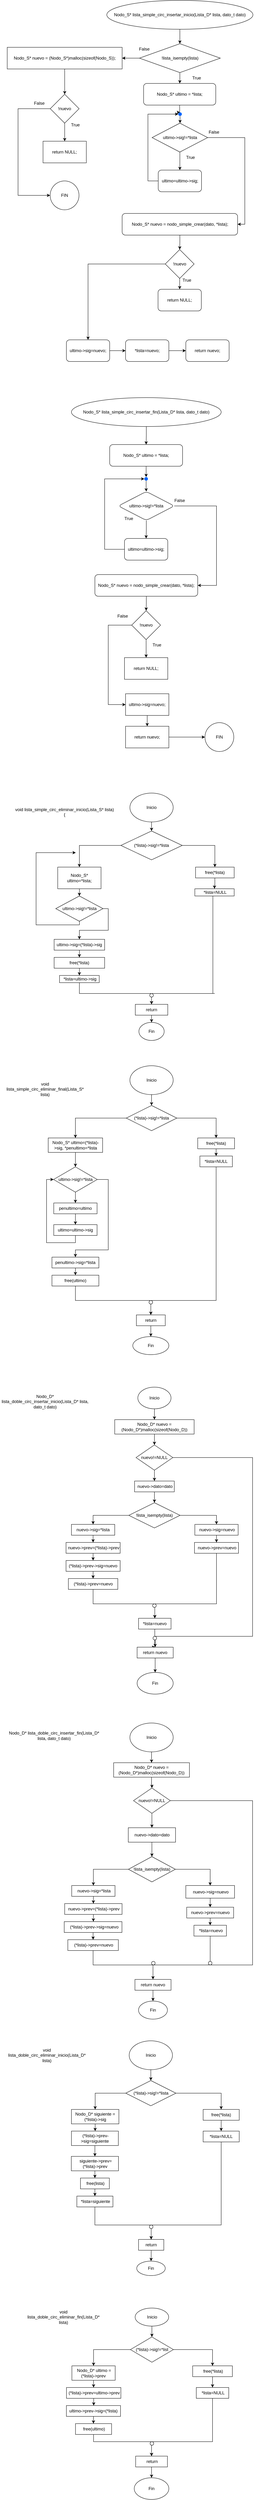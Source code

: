 <mxfile version="26.0.14">
  <diagram name="Page-1" id="cGJSTHXzaGIy-OqqEJhi">
    <mxGraphModel dx="1315" dy="641" grid="1" gridSize="10" guides="1" tooltips="1" connect="1" arrows="1" fold="1" page="1" pageScale="1" pageWidth="850" pageHeight="1100" math="0" shadow="0">
      <root>
        <mxCell id="0" />
        <mxCell id="1" parent="0" />
        <mxCell id="L28zruEC3V3VE3ujbXbj-14" style="edgeStyle=orthogonalEdgeStyle;rounded=0;orthogonalLoop=1;jettySize=auto;html=1;" parent="1" source="L28zruEC3V3VE3ujbXbj-1" target="L28zruEC3V3VE3ujbXbj-2" edge="1">
          <mxGeometry relative="1" as="geometry" />
        </mxCell>
        <mxCell id="L28zruEC3V3VE3ujbXbj-1" value="Nodo_S* lista_simple_circ_insertar_inicio(Lista_D* lista, dato_t dato)" style="ellipse;whiteSpace=wrap;html=1;" parent="1" vertex="1">
          <mxGeometry x="316" y="40" width="405" height="80" as="geometry" />
        </mxCell>
        <mxCell id="L28zruEC3V3VE3ujbXbj-15" style="edgeStyle=orthogonalEdgeStyle;rounded=0;orthogonalLoop=1;jettySize=auto;html=1;" parent="1" source="L28zruEC3V3VE3ujbXbj-2" target="L28zruEC3V3VE3ujbXbj-3" edge="1">
          <mxGeometry relative="1" as="geometry" />
        </mxCell>
        <mxCell id="L28zruEC3V3VE3ujbXbj-31" value="" style="edgeStyle=orthogonalEdgeStyle;rounded=0;orthogonalLoop=1;jettySize=auto;html=1;" parent="1" source="L28zruEC3V3VE3ujbXbj-2" target="L28zruEC3V3VE3ujbXbj-30" edge="1">
          <mxGeometry relative="1" as="geometry" />
        </mxCell>
        <mxCell id="L28zruEC3V3VE3ujbXbj-2" value="!lista_isempty(lista)" style="rhombus;whiteSpace=wrap;html=1;" parent="1" vertex="1">
          <mxGeometry x="406.5" y="160" width="224" height="80" as="geometry" />
        </mxCell>
        <mxCell id="EPudLOtTgSkmCuxgEKr2-2" style="edgeStyle=orthogonalEdgeStyle;rounded=0;orthogonalLoop=1;jettySize=auto;html=1;entryX=0.5;entryY=0;entryDx=0;entryDy=0;" parent="1" source="L28zruEC3V3VE3ujbXbj-3" target="EPudLOtTgSkmCuxgEKr2-1" edge="1">
          <mxGeometry relative="1" as="geometry" />
        </mxCell>
        <mxCell id="L28zruEC3V3VE3ujbXbj-3" value="Nodo_S* ultimo = *lista;" style="rounded=1;whiteSpace=wrap;html=1;" parent="1" vertex="1">
          <mxGeometry x="418" y="270" width="200" height="60" as="geometry" />
        </mxCell>
        <mxCell id="L28zruEC3V3VE3ujbXbj-20" style="edgeStyle=orthogonalEdgeStyle;rounded=0;orthogonalLoop=1;jettySize=auto;html=1;entryX=0;entryY=0.5;entryDx=0;entryDy=0;exitX=0;exitY=0.5;exitDx=0;exitDy=0;" parent="1" source="L28zruEC3V3VE3ujbXbj-5" target="EPudLOtTgSkmCuxgEKr2-1" edge="1">
          <mxGeometry relative="1" as="geometry">
            <Array as="points">
              <mxPoint x="430" y="540" />
              <mxPoint x="430" y="355" />
            </Array>
          </mxGeometry>
        </mxCell>
        <mxCell id="L28zruEC3V3VE3ujbXbj-5" value="ultimo=ultimo-&amp;gt;sig;" style="rounded=1;whiteSpace=wrap;html=1;" parent="1" vertex="1">
          <mxGeometry x="458.5" y="510" width="120" height="60" as="geometry" />
        </mxCell>
        <mxCell id="L28zruEC3V3VE3ujbXbj-17" style="edgeStyle=orthogonalEdgeStyle;rounded=0;orthogonalLoop=1;jettySize=auto;html=1;" parent="1" source="L28zruEC3V3VE3ujbXbj-6" target="L28zruEC3V3VE3ujbXbj-5" edge="1">
          <mxGeometry relative="1" as="geometry" />
        </mxCell>
        <mxCell id="L28zruEC3V3VE3ujbXbj-21" style="edgeStyle=orthogonalEdgeStyle;rounded=0;orthogonalLoop=1;jettySize=auto;html=1;entryX=1;entryY=0.5;entryDx=0;entryDy=0;exitX=1;exitY=0.5;exitDx=0;exitDy=0;" parent="1" source="L28zruEC3V3VE3ujbXbj-6" target="L28zruEC3V3VE3ujbXbj-7" edge="1">
          <mxGeometry relative="1" as="geometry" />
        </mxCell>
        <mxCell id="L28zruEC3V3VE3ujbXbj-6" value="ultimo-&amp;gt;sig!=*lista" style="rhombus;whiteSpace=wrap;html=1;" parent="1" vertex="1">
          <mxGeometry x="441.5" y="380" width="154" height="80" as="geometry" />
        </mxCell>
        <mxCell id="L28zruEC3V3VE3ujbXbj-19" style="edgeStyle=orthogonalEdgeStyle;rounded=0;orthogonalLoop=1;jettySize=auto;html=1;" parent="1" source="L28zruEC3V3VE3ujbXbj-7" target="L28zruEC3V3VE3ujbXbj-8" edge="1">
          <mxGeometry relative="1" as="geometry" />
        </mxCell>
        <mxCell id="L28zruEC3V3VE3ujbXbj-7" value="Nodo_S* nuevo = nodo_simple_crear(dato, *lista);" style="rounded=1;whiteSpace=wrap;html=1;" parent="1" vertex="1">
          <mxGeometry x="358.5" y="630" width="320" height="60" as="geometry" />
        </mxCell>
        <mxCell id="L28zruEC3V3VE3ujbXbj-25" style="edgeStyle=orthogonalEdgeStyle;rounded=0;orthogonalLoop=1;jettySize=auto;html=1;" parent="1" source="L28zruEC3V3VE3ujbXbj-8" target="L28zruEC3V3VE3ujbXbj-9" edge="1">
          <mxGeometry relative="1" as="geometry" />
        </mxCell>
        <mxCell id="L28zruEC3V3VE3ujbXbj-27" style="edgeStyle=orthogonalEdgeStyle;rounded=0;orthogonalLoop=1;jettySize=auto;html=1;" parent="1" source="L28zruEC3V3VE3ujbXbj-8" target="L28zruEC3V3VE3ujbXbj-10" edge="1">
          <mxGeometry relative="1" as="geometry" />
        </mxCell>
        <mxCell id="L28zruEC3V3VE3ujbXbj-8" value="!nuevo" style="rhombus;whiteSpace=wrap;html=1;" parent="1" vertex="1">
          <mxGeometry x="478" y="730" width="80" height="80" as="geometry" />
        </mxCell>
        <mxCell id="L28zruEC3V3VE3ujbXbj-9" value="return NULL;" style="rounded=1;whiteSpace=wrap;html=1;" parent="1" vertex="1">
          <mxGeometry x="458" y="840" width="120" height="60" as="geometry" />
        </mxCell>
        <mxCell id="L28zruEC3V3VE3ujbXbj-42" style="edgeStyle=orthogonalEdgeStyle;rounded=0;orthogonalLoop=1;jettySize=auto;html=1;exitX=1;exitY=0.5;exitDx=0;exitDy=0;" parent="1" source="L28zruEC3V3VE3ujbXbj-10" target="L28zruEC3V3VE3ujbXbj-12" edge="1">
          <mxGeometry relative="1" as="geometry" />
        </mxCell>
        <mxCell id="L28zruEC3V3VE3ujbXbj-10" value="ultimo-&amp;gt;sig=nuevo;" style="rounded=1;whiteSpace=wrap;html=1;" parent="1" vertex="1">
          <mxGeometry x="204" y="980" width="120" height="60" as="geometry" />
        </mxCell>
        <mxCell id="L28zruEC3V3VE3ujbXbj-11" value="return nuevo;" style="rounded=1;whiteSpace=wrap;html=1;" parent="1" vertex="1">
          <mxGeometry x="535" y="980" width="120" height="60" as="geometry" />
        </mxCell>
        <mxCell id="L28zruEC3V3VE3ujbXbj-28" style="edgeStyle=orthogonalEdgeStyle;rounded=0;orthogonalLoop=1;jettySize=auto;html=1;" parent="1" source="L28zruEC3V3VE3ujbXbj-12" target="L28zruEC3V3VE3ujbXbj-11" edge="1">
          <mxGeometry relative="1" as="geometry" />
        </mxCell>
        <mxCell id="L28zruEC3V3VE3ujbXbj-12" value="*lista=nuevo;" style="rounded=1;whiteSpace=wrap;html=1;" parent="1" vertex="1">
          <mxGeometry x="368" y="980" width="120" height="60" as="geometry" />
        </mxCell>
        <mxCell id="EPudLOtTgSkmCuxgEKr2-5" style="edgeStyle=orthogonalEdgeStyle;rounded=0;orthogonalLoop=1;jettySize=auto;html=1;entryX=0.5;entryY=0;entryDx=0;entryDy=0;" parent="1" source="L28zruEC3V3VE3ujbXbj-13" target="EPudLOtTgSkmCuxgEKr2-4" edge="1">
          <mxGeometry relative="1" as="geometry" />
        </mxCell>
        <mxCell id="L28zruEC3V3VE3ujbXbj-13" value="Nodo_S* ultimo = *lista;" style="rounded=1;whiteSpace=wrap;html=1;" parent="1" vertex="1">
          <mxGeometry x="324" y="1270" width="202" height="60" as="geometry" />
        </mxCell>
        <mxCell id="L28zruEC3V3VE3ujbXbj-22" value="True" style="text;html=1;align=center;verticalAlign=middle;whiteSpace=wrap;rounded=0;" parent="1" vertex="1">
          <mxGeometry x="518" y="460" width="60" height="30" as="geometry" />
        </mxCell>
        <mxCell id="L28zruEC3V3VE3ujbXbj-23" value="False" style="text;html=1;align=center;verticalAlign=middle;whiteSpace=wrap;rounded=0;" parent="1" vertex="1">
          <mxGeometry x="583" y="390" width="60" height="30" as="geometry" />
        </mxCell>
        <mxCell id="L28zruEC3V3VE3ujbXbj-29" value="True" style="text;html=1;align=center;verticalAlign=middle;whiteSpace=wrap;rounded=0;" parent="1" vertex="1">
          <mxGeometry x="535" y="240" width="60" height="30" as="geometry" />
        </mxCell>
        <mxCell id="L28zruEC3V3VE3ujbXbj-34" value="" style="edgeStyle=orthogonalEdgeStyle;rounded=0;orthogonalLoop=1;jettySize=auto;html=1;" parent="1" source="L28zruEC3V3VE3ujbXbj-30" target="L28zruEC3V3VE3ujbXbj-33" edge="1">
          <mxGeometry relative="1" as="geometry" />
        </mxCell>
        <mxCell id="L28zruEC3V3VE3ujbXbj-30" value="Nodo_S* nuevo = (Nodo_S*)malloc(sizeof(Nodo_S));" style="whiteSpace=wrap;html=1;" parent="1" vertex="1">
          <mxGeometry x="40" y="170" width="318.5" height="60" as="geometry" />
        </mxCell>
        <mxCell id="L28zruEC3V3VE3ujbXbj-32" value="False" style="text;html=1;align=center;verticalAlign=middle;whiteSpace=wrap;rounded=0;" parent="1" vertex="1">
          <mxGeometry x="390" y="160" width="60" height="30" as="geometry" />
        </mxCell>
        <mxCell id="L28zruEC3V3VE3ujbXbj-36" value="" style="edgeStyle=orthogonalEdgeStyle;rounded=0;orthogonalLoop=1;jettySize=auto;html=1;" parent="1" source="L28zruEC3V3VE3ujbXbj-33" target="L28zruEC3V3VE3ujbXbj-35" edge="1">
          <mxGeometry relative="1" as="geometry" />
        </mxCell>
        <mxCell id="L28zruEC3V3VE3ujbXbj-38" style="edgeStyle=orthogonalEdgeStyle;rounded=0;orthogonalLoop=1;jettySize=auto;html=1;entryX=0;entryY=0.5;entryDx=0;entryDy=0;exitX=0;exitY=0.5;exitDx=0;exitDy=0;" parent="1" source="L28zruEC3V3VE3ujbXbj-33" target="L28zruEC3V3VE3ujbXbj-37" edge="1">
          <mxGeometry relative="1" as="geometry">
            <Array as="points">
              <mxPoint x="70" y="340" />
              <mxPoint x="70" y="580" />
            </Array>
          </mxGeometry>
        </mxCell>
        <mxCell id="L28zruEC3V3VE3ujbXbj-33" value="!nuevo" style="rhombus;whiteSpace=wrap;html=1;" parent="1" vertex="1">
          <mxGeometry x="159.25" y="300" width="80" height="80" as="geometry" />
        </mxCell>
        <mxCell id="L28zruEC3V3VE3ujbXbj-35" value="return NULL;" style="whiteSpace=wrap;html=1;" parent="1" vertex="1">
          <mxGeometry x="139.25" y="430" width="120" height="60" as="geometry" />
        </mxCell>
        <mxCell id="L28zruEC3V3VE3ujbXbj-37" value="FIN" style="ellipse;whiteSpace=wrap;html=1;aspect=fixed;" parent="1" vertex="1">
          <mxGeometry x="159" y="540" width="80" height="80" as="geometry" />
        </mxCell>
        <mxCell id="L28zruEC3V3VE3ujbXbj-39" value="False" style="text;html=1;align=center;verticalAlign=middle;whiteSpace=wrap;rounded=0;" parent="1" vertex="1">
          <mxGeometry x="99" y="310" width="60" height="30" as="geometry" />
        </mxCell>
        <mxCell id="L28zruEC3V3VE3ujbXbj-40" value="True" style="text;html=1;align=center;verticalAlign=middle;whiteSpace=wrap;rounded=0;" parent="1" vertex="1">
          <mxGeometry x="199" y="370" width="60" height="30" as="geometry" />
        </mxCell>
        <mxCell id="L28zruEC3V3VE3ujbXbj-45" style="edgeStyle=orthogonalEdgeStyle;rounded=0;orthogonalLoop=1;jettySize=auto;html=1;" parent="1" source="L28zruEC3V3VE3ujbXbj-43" target="L28zruEC3V3VE3ujbXbj-13" edge="1">
          <mxGeometry relative="1" as="geometry" />
        </mxCell>
        <mxCell id="L28zruEC3V3VE3ujbXbj-43" value="Nodo_S* lista_simple_circ_insertar_fin(Lista_D* lista, dato_t dato)" style="ellipse;whiteSpace=wrap;html=1;" parent="1" vertex="1">
          <mxGeometry x="218" y="1140" width="415" height="80" as="geometry" />
        </mxCell>
        <mxCell id="L28zruEC3V3VE3ujbXbj-55" style="edgeStyle=orthogonalEdgeStyle;rounded=0;orthogonalLoop=1;jettySize=auto;html=1;entryX=0;entryY=0.5;entryDx=0;entryDy=0;exitX=0;exitY=0.5;exitDx=0;exitDy=0;" parent="1" source="L28zruEC3V3VE3ujbXbj-44" target="EPudLOtTgSkmCuxgEKr2-4" edge="1">
          <mxGeometry relative="1" as="geometry">
            <Array as="points">
              <mxPoint x="310" y="1560" />
              <mxPoint x="310" y="1365" />
            </Array>
          </mxGeometry>
        </mxCell>
        <mxCell id="L28zruEC3V3VE3ujbXbj-44" value="ultimo=ultimo-&amp;gt;sig;" style="rounded=1;whiteSpace=wrap;html=1;" parent="1" vertex="1">
          <mxGeometry x="365" y="1530" width="120" height="60" as="geometry" />
        </mxCell>
        <mxCell id="L28zruEC3V3VE3ujbXbj-57" style="edgeStyle=orthogonalEdgeStyle;rounded=0;orthogonalLoop=1;jettySize=auto;html=1;" parent="1" source="L28zruEC3V3VE3ujbXbj-47" target="L28zruEC3V3VE3ujbXbj-44" edge="1">
          <mxGeometry relative="1" as="geometry" />
        </mxCell>
        <mxCell id="L28zruEC3V3VE3ujbXbj-62" style="edgeStyle=orthogonalEdgeStyle;rounded=0;orthogonalLoop=1;jettySize=auto;html=1;entryX=1;entryY=0.5;entryDx=0;entryDy=0;exitX=1;exitY=0.5;exitDx=0;exitDy=0;" parent="1" source="L28zruEC3V3VE3ujbXbj-47" target="L28zruEC3V3VE3ujbXbj-54" edge="1">
          <mxGeometry relative="1" as="geometry">
            <Array as="points">
              <mxPoint x="620" y="1440" />
              <mxPoint x="620" y="1660" />
            </Array>
          </mxGeometry>
        </mxCell>
        <mxCell id="L28zruEC3V3VE3ujbXbj-47" value="ultimo-&amp;gt;sig!=*lista" style="rhombus;whiteSpace=wrap;html=1;rounded=1;" parent="1" vertex="1">
          <mxGeometry x="348" y="1400" width="155" height="80" as="geometry" />
        </mxCell>
        <mxCell id="L28zruEC3V3VE3ujbXbj-67" style="edgeStyle=orthogonalEdgeStyle;rounded=0;orthogonalLoop=1;jettySize=auto;html=1;entryX=0.5;entryY=0;entryDx=0;entryDy=0;" parent="1" source="L28zruEC3V3VE3ujbXbj-54" target="L28zruEC3V3VE3ujbXbj-63" edge="1">
          <mxGeometry relative="1" as="geometry" />
        </mxCell>
        <mxCell id="L28zruEC3V3VE3ujbXbj-54" value="Nodo_S* nuevo = nodo_simple_crear(dato, *lista);" style="rounded=1;whiteSpace=wrap;html=1;" parent="1" vertex="1">
          <mxGeometry x="283" y="1630" width="285" height="60" as="geometry" />
        </mxCell>
        <mxCell id="L28zruEC3V3VE3ujbXbj-60" value="True" style="text;html=1;align=center;verticalAlign=middle;whiteSpace=wrap;rounded=0;" parent="1" vertex="1">
          <mxGeometry x="346.5" y="1460" width="60" height="30" as="geometry" />
        </mxCell>
        <mxCell id="L28zruEC3V3VE3ujbXbj-61" value="False" style="text;html=1;align=center;verticalAlign=middle;whiteSpace=wrap;rounded=0;" parent="1" vertex="1">
          <mxGeometry x="488" y="1410" width="60" height="30" as="geometry" />
        </mxCell>
        <mxCell id="L28zruEC3V3VE3ujbXbj-65" value="" style="edgeStyle=orthogonalEdgeStyle;rounded=0;orthogonalLoop=1;jettySize=auto;html=1;" parent="1" source="L28zruEC3V3VE3ujbXbj-63" target="L28zruEC3V3VE3ujbXbj-64" edge="1">
          <mxGeometry relative="1" as="geometry" />
        </mxCell>
        <mxCell id="L28zruEC3V3VE3ujbXbj-74" style="edgeStyle=orthogonalEdgeStyle;rounded=0;orthogonalLoop=1;jettySize=auto;html=1;entryX=0;entryY=0.5;entryDx=0;entryDy=0;exitX=0;exitY=0.5;exitDx=0;exitDy=0;" parent="1" source="L28zruEC3V3VE3ujbXbj-63" target="L28zruEC3V3VE3ujbXbj-68" edge="1">
          <mxGeometry relative="1" as="geometry">
            <Array as="points">
              <mxPoint x="320" y="1770" />
              <mxPoint x="320" y="1990" />
            </Array>
          </mxGeometry>
        </mxCell>
        <mxCell id="L28zruEC3V3VE3ujbXbj-63" value="!nuevo" style="rhombus;whiteSpace=wrap;html=1;" parent="1" vertex="1">
          <mxGeometry x="385" y="1730" width="80" height="80" as="geometry" />
        </mxCell>
        <mxCell id="L28zruEC3V3VE3ujbXbj-64" value="return NULL;" style="whiteSpace=wrap;html=1;" parent="1" vertex="1">
          <mxGeometry x="365" y="1860" width="120" height="60" as="geometry" />
        </mxCell>
        <mxCell id="L28zruEC3V3VE3ujbXbj-66" value="True" style="text;html=1;align=center;verticalAlign=middle;whiteSpace=wrap;rounded=0;" parent="1" vertex="1">
          <mxGeometry x="425" y="1810" width="60" height="30" as="geometry" />
        </mxCell>
        <mxCell id="L28zruEC3V3VE3ujbXbj-76" value="" style="edgeStyle=orthogonalEdgeStyle;rounded=0;orthogonalLoop=1;jettySize=auto;html=1;" parent="1" source="L28zruEC3V3VE3ujbXbj-68" target="L28zruEC3V3VE3ujbXbj-75" edge="1">
          <mxGeometry relative="1" as="geometry" />
        </mxCell>
        <mxCell id="L28zruEC3V3VE3ujbXbj-68" value="ultimo-&amp;gt;sig=nuevo;" style="whiteSpace=wrap;html=1;" parent="1" vertex="1">
          <mxGeometry x="368" y="1960" width="120" height="60" as="geometry" />
        </mxCell>
        <mxCell id="L28zruEC3V3VE3ujbXbj-70" value="True" style="text;html=1;align=center;verticalAlign=middle;whiteSpace=wrap;rounded=0;" parent="1" vertex="1">
          <mxGeometry x="508" y="800" width="60" height="30" as="geometry" />
        </mxCell>
        <mxCell id="L28zruEC3V3VE3ujbXbj-78" value="" style="edgeStyle=orthogonalEdgeStyle;rounded=0;orthogonalLoop=1;jettySize=auto;html=1;" parent="1" source="L28zruEC3V3VE3ujbXbj-75" target="L28zruEC3V3VE3ujbXbj-77" edge="1">
          <mxGeometry relative="1" as="geometry" />
        </mxCell>
        <mxCell id="L28zruEC3V3VE3ujbXbj-75" value="return nuevo;" style="whiteSpace=wrap;html=1;" parent="1" vertex="1">
          <mxGeometry x="368" y="2050" width="120" height="60" as="geometry" />
        </mxCell>
        <mxCell id="L28zruEC3V3VE3ujbXbj-77" value="FIN" style="ellipse;whiteSpace=wrap;html=1;" parent="1" vertex="1">
          <mxGeometry x="588" y="2040" width="80" height="80" as="geometry" />
        </mxCell>
        <mxCell id="L28zruEC3V3VE3ujbXbj-79" value="False" style="text;html=1;align=center;verticalAlign=middle;whiteSpace=wrap;rounded=0;" parent="1" vertex="1">
          <mxGeometry x="330" y="1730" width="60" height="30" as="geometry" />
        </mxCell>
        <mxCell id="EPudLOtTgSkmCuxgEKr2-3" style="edgeStyle=orthogonalEdgeStyle;rounded=0;orthogonalLoop=1;jettySize=auto;html=1;" parent="1" source="EPudLOtTgSkmCuxgEKr2-1" target="L28zruEC3V3VE3ujbXbj-6" edge="1">
          <mxGeometry relative="1" as="geometry" />
        </mxCell>
        <mxCell id="EPudLOtTgSkmCuxgEKr2-1" value="" style="shape=ellipse;fillColor=#0065FF;strokeColor=none;html=1;sketch=0;" parent="1" vertex="1">
          <mxGeometry x="514" y="350" width="10" height="10" as="geometry" />
        </mxCell>
        <mxCell id="EPudLOtTgSkmCuxgEKr2-7" style="edgeStyle=orthogonalEdgeStyle;rounded=0;orthogonalLoop=1;jettySize=auto;html=1;" parent="1" source="EPudLOtTgSkmCuxgEKr2-4" target="L28zruEC3V3VE3ujbXbj-47" edge="1">
          <mxGeometry relative="1" as="geometry" />
        </mxCell>
        <mxCell id="EPudLOtTgSkmCuxgEKr2-4" value="" style="shape=ellipse;fillColor=#0065FF;strokeColor=none;html=1;sketch=0;" parent="1" vertex="1">
          <mxGeometry x="420" y="1360" width="10" height="10" as="geometry" />
        </mxCell>
        <mxCell id="2xG7XwDHWvTRsz9wQ-tg-6" value="" style="edgeStyle=orthogonalEdgeStyle;rounded=0;orthogonalLoop=1;jettySize=auto;html=1;" parent="1" source="2xG7XwDHWvTRsz9wQ-tg-2" target="2xG7XwDHWvTRsz9wQ-tg-5" edge="1">
          <mxGeometry relative="1" as="geometry" />
        </mxCell>
        <mxCell id="2xG7XwDHWvTRsz9wQ-tg-2" value="Inicio" style="ellipse;whiteSpace=wrap;html=1;" parent="1" vertex="1">
          <mxGeometry x="380" y="2235" width="120" height="80" as="geometry" />
        </mxCell>
        <mxCell id="2xG7XwDHWvTRsz9wQ-tg-4" value="&lt;div&gt;void lista_simple_circ_eliminar_inicio(Lista_S* lista) {&lt;/div&gt;&lt;div&gt;&lt;br&gt;&lt;/div&gt;" style="text;html=1;align=center;verticalAlign=middle;whiteSpace=wrap;rounded=0;" parent="1" vertex="1">
          <mxGeometry x="59.25" y="2280" width="280" height="30" as="geometry" />
        </mxCell>
        <mxCell id="2xG7XwDHWvTRsz9wQ-tg-8" style="edgeStyle=orthogonalEdgeStyle;rounded=0;orthogonalLoop=1;jettySize=auto;html=1;entryX=0.5;entryY=0;entryDx=0;entryDy=0;" parent="1" source="2xG7XwDHWvTRsz9wQ-tg-5" target="2xG7XwDHWvTRsz9wQ-tg-7" edge="1">
          <mxGeometry relative="1" as="geometry">
            <Array as="points">
              <mxPoint x="240" y="2380" />
            </Array>
          </mxGeometry>
        </mxCell>
        <mxCell id="2xG7XwDHWvTRsz9wQ-tg-19" style="edgeStyle=orthogonalEdgeStyle;rounded=0;orthogonalLoop=1;jettySize=auto;html=1;entryX=0.5;entryY=0;entryDx=0;entryDy=0;" parent="1" source="2xG7XwDHWvTRsz9wQ-tg-5" target="2xG7XwDHWvTRsz9wQ-tg-18" edge="1">
          <mxGeometry relative="1" as="geometry" />
        </mxCell>
        <mxCell id="2xG7XwDHWvTRsz9wQ-tg-5" value="(*lista)-&amp;gt;sig!=*lista" style="rhombus;whiteSpace=wrap;html=1;" parent="1" vertex="1">
          <mxGeometry x="355" y="2340" width="170" height="80" as="geometry" />
        </mxCell>
        <mxCell id="2xG7XwDHWvTRsz9wQ-tg-10" style="edgeStyle=orthogonalEdgeStyle;rounded=0;orthogonalLoop=1;jettySize=auto;html=1;entryX=0.5;entryY=0;entryDx=0;entryDy=0;" parent="1" source="2xG7XwDHWvTRsz9wQ-tg-7" target="2xG7XwDHWvTRsz9wQ-tg-9" edge="1">
          <mxGeometry relative="1" as="geometry" />
        </mxCell>
        <mxCell id="2xG7XwDHWvTRsz9wQ-tg-7" value="Nodo_S* ultimo=*lista;" style="rounded=0;whiteSpace=wrap;html=1;" parent="1" vertex="1">
          <mxGeometry x="180" y="2440" width="120" height="60" as="geometry" />
        </mxCell>
        <mxCell id="2xG7XwDHWvTRsz9wQ-tg-11" style="edgeStyle=orthogonalEdgeStyle;rounded=0;orthogonalLoop=1;jettySize=auto;html=1;" parent="1" source="2xG7XwDHWvTRsz9wQ-tg-9" edge="1">
          <mxGeometry relative="1" as="geometry">
            <mxPoint x="230" y="2400" as="targetPoint" />
            <Array as="points">
              <mxPoint x="240" y="2600" />
              <mxPoint x="120" y="2600" />
              <mxPoint x="120" y="2400" />
            </Array>
          </mxGeometry>
        </mxCell>
        <mxCell id="2xG7XwDHWvTRsz9wQ-tg-13" style="edgeStyle=orthogonalEdgeStyle;rounded=0;orthogonalLoop=1;jettySize=auto;html=1;entryX=0.5;entryY=0;entryDx=0;entryDy=0;" parent="1" source="2xG7XwDHWvTRsz9wQ-tg-9" target="2xG7XwDHWvTRsz9wQ-tg-12" edge="1">
          <mxGeometry relative="1" as="geometry">
            <Array as="points">
              <mxPoint x="320" y="2555" />
              <mxPoint x="320" y="2615" />
              <mxPoint x="240" y="2615" />
            </Array>
          </mxGeometry>
        </mxCell>
        <mxCell id="2xG7XwDHWvTRsz9wQ-tg-9" value="ultimo-&amp;gt;sig!=*lista" style="rhombus;whiteSpace=wrap;html=1;" parent="1" vertex="1">
          <mxGeometry x="174.5" y="2520" width="131" height="70" as="geometry" />
        </mxCell>
        <mxCell id="2xG7XwDHWvTRsz9wQ-tg-15" value="" style="edgeStyle=orthogonalEdgeStyle;rounded=0;orthogonalLoop=1;jettySize=auto;html=1;" parent="1" source="2xG7XwDHWvTRsz9wQ-tg-12" target="2xG7XwDHWvTRsz9wQ-tg-14" edge="1">
          <mxGeometry relative="1" as="geometry" />
        </mxCell>
        <mxCell id="2xG7XwDHWvTRsz9wQ-tg-12" value="ultimo-&amp;gt;sig=(*lista)-&amp;gt;sig" style="rounded=0;whiteSpace=wrap;html=1;" parent="1" vertex="1">
          <mxGeometry x="170" y="2640" width="140" height="30" as="geometry" />
        </mxCell>
        <mxCell id="2xG7XwDHWvTRsz9wQ-tg-17" value="" style="edgeStyle=orthogonalEdgeStyle;rounded=0;orthogonalLoop=1;jettySize=auto;html=1;" parent="1" source="2xG7XwDHWvTRsz9wQ-tg-14" target="2xG7XwDHWvTRsz9wQ-tg-16" edge="1">
          <mxGeometry relative="1" as="geometry" />
        </mxCell>
        <mxCell id="2xG7XwDHWvTRsz9wQ-tg-14" value="free(*lista)" style="rounded=0;whiteSpace=wrap;html=1;" parent="1" vertex="1">
          <mxGeometry x="170" y="2690" width="140" height="30" as="geometry" />
        </mxCell>
        <mxCell id="2xG7XwDHWvTRsz9wQ-tg-25" style="edgeStyle=orthogonalEdgeStyle;rounded=0;orthogonalLoop=1;jettySize=auto;html=1;" parent="1" source="2xG7XwDHWvTRsz9wQ-tg-16" target="2xG7XwDHWvTRsz9wQ-tg-23" edge="1">
          <mxGeometry relative="1" as="geometry">
            <Array as="points">
              <mxPoint x="240" y="2790" />
              <mxPoint x="440" y="2790" />
            </Array>
          </mxGeometry>
        </mxCell>
        <mxCell id="2xG7XwDHWvTRsz9wQ-tg-16" value="&amp;nbsp;*lista=ultimo-&amp;gt;sig" style="rounded=0;whiteSpace=wrap;html=1;" parent="1" vertex="1">
          <mxGeometry x="185" y="2740" width="110" height="20" as="geometry" />
        </mxCell>
        <mxCell id="2xG7XwDHWvTRsz9wQ-tg-22" value="" style="edgeStyle=orthogonalEdgeStyle;rounded=0;orthogonalLoop=1;jettySize=auto;html=1;" parent="1" source="2xG7XwDHWvTRsz9wQ-tg-18" target="2xG7XwDHWvTRsz9wQ-tg-20" edge="1">
          <mxGeometry relative="1" as="geometry" />
        </mxCell>
        <mxCell id="2xG7XwDHWvTRsz9wQ-tg-18" value="free(*lista)" style="rounded=0;whiteSpace=wrap;html=1;" parent="1" vertex="1">
          <mxGeometry x="562" y="2440" width="107" height="30" as="geometry" />
        </mxCell>
        <mxCell id="2xG7XwDHWvTRsz9wQ-tg-26" style="edgeStyle=orthogonalEdgeStyle;rounded=0;orthogonalLoop=1;jettySize=auto;html=1;entryX=0.5;entryY=0;entryDx=0;entryDy=0;" parent="1" source="Qs9QdDuu49WQdzA96kNj-1" target="2xG7XwDHWvTRsz9wQ-tg-23" edge="1">
          <mxGeometry relative="1" as="geometry">
            <mxPoint x="430" y="2840" as="targetPoint" />
            <Array as="points">
              <mxPoint x="615" y="2790" />
              <mxPoint x="440" y="2790" />
            </Array>
          </mxGeometry>
        </mxCell>
        <mxCell id="2xG7XwDHWvTRsz9wQ-tg-20" value="&amp;nbsp;*lista=NULL" style="rounded=0;whiteSpace=wrap;html=1;" parent="1" vertex="1">
          <mxGeometry x="560" y="2500" width="109" height="20" as="geometry" />
        </mxCell>
        <mxCell id="2xG7XwDHWvTRsz9wQ-tg-28" value="" style="edgeStyle=orthogonalEdgeStyle;rounded=0;orthogonalLoop=1;jettySize=auto;html=1;" parent="1" source="2xG7XwDHWvTRsz9wQ-tg-23" target="2xG7XwDHWvTRsz9wQ-tg-27" edge="1">
          <mxGeometry relative="1" as="geometry" />
        </mxCell>
        <mxCell id="2xG7XwDHWvTRsz9wQ-tg-23" value="return" style="rounded=0;whiteSpace=wrap;html=1;" parent="1" vertex="1">
          <mxGeometry x="395" y="2820" width="90" height="30" as="geometry" />
        </mxCell>
        <mxCell id="2xG7XwDHWvTRsz9wQ-tg-27" value="Fin" style="ellipse;whiteSpace=wrap;html=1;" parent="1" vertex="1">
          <mxGeometry x="405" y="2870" width="70" height="50" as="geometry" />
        </mxCell>
        <mxCell id="2xG7XwDHWvTRsz9wQ-tg-29" value="void lista_simple_circ_eliminar_final(Lista_S* lista)" style="text;html=1;align=center;verticalAlign=middle;whiteSpace=wrap;rounded=0;" parent="1" vertex="1">
          <mxGeometry x="114.5" y="3040" width="60" height="30" as="geometry" />
        </mxCell>
        <mxCell id="2xG7XwDHWvTRsz9wQ-tg-32" value="" style="edgeStyle=orthogonalEdgeStyle;rounded=0;orthogonalLoop=1;jettySize=auto;html=1;" parent="1" source="2xG7XwDHWvTRsz9wQ-tg-30" target="2xG7XwDHWvTRsz9wQ-tg-31" edge="1">
          <mxGeometry relative="1" as="geometry" />
        </mxCell>
        <mxCell id="2xG7XwDHWvTRsz9wQ-tg-30" value="Inicio" style="ellipse;whiteSpace=wrap;html=1;" parent="1" vertex="1">
          <mxGeometry x="380" y="2990" width="120" height="80" as="geometry" />
        </mxCell>
        <mxCell id="2xG7XwDHWvTRsz9wQ-tg-34" style="edgeStyle=orthogonalEdgeStyle;rounded=0;orthogonalLoop=1;jettySize=auto;html=1;entryX=0.5;entryY=0;entryDx=0;entryDy=0;" parent="1" source="2xG7XwDHWvTRsz9wQ-tg-31" target="2xG7XwDHWvTRsz9wQ-tg-33" edge="1">
          <mxGeometry relative="1" as="geometry" />
        </mxCell>
        <mxCell id="2xG7XwDHWvTRsz9wQ-tg-49" style="edgeStyle=orthogonalEdgeStyle;rounded=0;orthogonalLoop=1;jettySize=auto;html=1;entryX=0.5;entryY=0;entryDx=0;entryDy=0;" parent="1" source="2xG7XwDHWvTRsz9wQ-tg-31" target="2xG7XwDHWvTRsz9wQ-tg-46" edge="1">
          <mxGeometry relative="1" as="geometry" />
        </mxCell>
        <mxCell id="2xG7XwDHWvTRsz9wQ-tg-31" value="(*lista)-&amp;gt;sig!=*lista" style="rhombus;whiteSpace=wrap;html=1;" parent="1" vertex="1">
          <mxGeometry x="370" y="3100" width="140" height="70" as="geometry" />
        </mxCell>
        <mxCell id="2xG7XwDHWvTRsz9wQ-tg-36" value="" style="edgeStyle=orthogonalEdgeStyle;rounded=0;orthogonalLoop=1;jettySize=auto;html=1;" parent="1" source="2xG7XwDHWvTRsz9wQ-tg-33" target="2xG7XwDHWvTRsz9wQ-tg-35" edge="1">
          <mxGeometry relative="1" as="geometry" />
        </mxCell>
        <mxCell id="2xG7XwDHWvTRsz9wQ-tg-33" value="Nodo_S* ultimo=(*lista)-&amp;gt;sig, *penultimo=*lista" style="rounded=0;whiteSpace=wrap;html=1;" parent="1" vertex="1">
          <mxGeometry x="153.63" y="3190" width="150.75" height="40" as="geometry" />
        </mxCell>
        <mxCell id="2xG7XwDHWvTRsz9wQ-tg-38" value="" style="edgeStyle=orthogonalEdgeStyle;rounded=0;orthogonalLoop=1;jettySize=auto;html=1;" parent="1" source="2xG7XwDHWvTRsz9wQ-tg-35" target="2xG7XwDHWvTRsz9wQ-tg-37" edge="1">
          <mxGeometry relative="1" as="geometry" />
        </mxCell>
        <mxCell id="2xG7XwDHWvTRsz9wQ-tg-43" style="edgeStyle=orthogonalEdgeStyle;rounded=0;orthogonalLoop=1;jettySize=auto;html=1;entryX=0.5;entryY=0;entryDx=0;entryDy=0;" parent="1" source="2xG7XwDHWvTRsz9wQ-tg-35" target="2xG7XwDHWvTRsz9wQ-tg-42" edge="1">
          <mxGeometry relative="1" as="geometry">
            <Array as="points">
              <mxPoint x="320" y="3305" />
              <mxPoint x="320" y="3500" />
              <mxPoint x="229" y="3500" />
            </Array>
          </mxGeometry>
        </mxCell>
        <mxCell id="2xG7XwDHWvTRsz9wQ-tg-35" value="ultimo-&amp;gt;sig!=*lista" style="rhombus;whiteSpace=wrap;html=1;" parent="1" vertex="1">
          <mxGeometry x="168.5" y="3270" width="121" height="70" as="geometry" />
        </mxCell>
        <mxCell id="2xG7XwDHWvTRsz9wQ-tg-40" value="" style="edgeStyle=orthogonalEdgeStyle;rounded=0;orthogonalLoop=1;jettySize=auto;html=1;" parent="1" source="2xG7XwDHWvTRsz9wQ-tg-37" target="2xG7XwDHWvTRsz9wQ-tg-39" edge="1">
          <mxGeometry relative="1" as="geometry" />
        </mxCell>
        <mxCell id="2xG7XwDHWvTRsz9wQ-tg-37" value="penultimo=ultimo" style="rounded=0;whiteSpace=wrap;html=1;" parent="1" vertex="1">
          <mxGeometry x="169" y="3370" width="120" height="30" as="geometry" />
        </mxCell>
        <mxCell id="2xG7XwDHWvTRsz9wQ-tg-41" style="edgeStyle=orthogonalEdgeStyle;rounded=0;orthogonalLoop=1;jettySize=auto;html=1;entryX=0;entryY=0.5;entryDx=0;entryDy=0;" parent="1" source="2xG7XwDHWvTRsz9wQ-tg-39" target="2xG7XwDHWvTRsz9wQ-tg-35" edge="1">
          <mxGeometry relative="1" as="geometry">
            <Array as="points">
              <mxPoint x="229" y="3480" />
              <mxPoint x="149" y="3480" />
              <mxPoint x="149" y="3305" />
            </Array>
          </mxGeometry>
        </mxCell>
        <mxCell id="2xG7XwDHWvTRsz9wQ-tg-39" value="ultimo=ultimo-&amp;gt;sig" style="rounded=0;whiteSpace=wrap;html=1;" parent="1" vertex="1">
          <mxGeometry x="169" y="3430" width="120" height="30" as="geometry" />
        </mxCell>
        <mxCell id="2xG7XwDHWvTRsz9wQ-tg-45" value="" style="edgeStyle=orthogonalEdgeStyle;rounded=0;orthogonalLoop=1;jettySize=auto;html=1;" parent="1" source="2xG7XwDHWvTRsz9wQ-tg-42" target="2xG7XwDHWvTRsz9wQ-tg-44" edge="1">
          <mxGeometry relative="1" as="geometry" />
        </mxCell>
        <mxCell id="2xG7XwDHWvTRsz9wQ-tg-42" value="penultimo-&amp;gt;sig=*lista" style="rounded=0;whiteSpace=wrap;html=1;" parent="1" vertex="1">
          <mxGeometry x="164" y="3520" width="130" height="30" as="geometry" />
        </mxCell>
        <mxCell id="Qs9QdDuu49WQdzA96kNj-5" style="edgeStyle=orthogonalEdgeStyle;rounded=0;orthogonalLoop=1;jettySize=auto;html=1;entryX=0.5;entryY=0;entryDx=0;entryDy=0;" edge="1" parent="1" source="2xG7XwDHWvTRsz9wQ-tg-44" target="2xG7XwDHWvTRsz9wQ-tg-52">
          <mxGeometry relative="1" as="geometry">
            <Array as="points">
              <mxPoint x="229" y="3640" />
              <mxPoint x="438" y="3640" />
            </Array>
          </mxGeometry>
        </mxCell>
        <mxCell id="2xG7XwDHWvTRsz9wQ-tg-44" value="free(ultimo)" style="rounded=0;whiteSpace=wrap;html=1;" parent="1" vertex="1">
          <mxGeometry x="164" y="3570" width="130" height="30" as="geometry" />
        </mxCell>
        <mxCell id="2xG7XwDHWvTRsz9wQ-tg-51" value="" style="edgeStyle=orthogonalEdgeStyle;rounded=0;orthogonalLoop=1;jettySize=auto;html=1;" parent="1" source="2xG7XwDHWvTRsz9wQ-tg-46" target="2xG7XwDHWvTRsz9wQ-tg-50" edge="1">
          <mxGeometry relative="1" as="geometry" />
        </mxCell>
        <mxCell id="2xG7XwDHWvTRsz9wQ-tg-46" value="free(*lista)" style="rounded=0;whiteSpace=wrap;html=1;" parent="1" vertex="1">
          <mxGeometry x="568" y="3190" width="102" height="30" as="geometry" />
        </mxCell>
        <mxCell id="2xG7XwDHWvTRsz9wQ-tg-54" style="edgeStyle=orthogonalEdgeStyle;rounded=0;orthogonalLoop=1;jettySize=auto;html=1;entryX=0.5;entryY=0;entryDx=0;entryDy=0;" parent="1" source="2xG7XwDHWvTRsz9wQ-tg-50" target="2xG7XwDHWvTRsz9wQ-tg-52" edge="1">
          <mxGeometry relative="1" as="geometry">
            <Array as="points">
              <mxPoint x="619" y="3640" />
              <mxPoint x="438" y="3640" />
            </Array>
          </mxGeometry>
        </mxCell>
        <mxCell id="2xG7XwDHWvTRsz9wQ-tg-50" value="*lista=NULL" style="rounded=0;whiteSpace=wrap;html=1;" parent="1" vertex="1">
          <mxGeometry x="574" y="3240" width="90" height="30" as="geometry" />
        </mxCell>
        <mxCell id="2xG7XwDHWvTRsz9wQ-tg-56" value="" style="edgeStyle=orthogonalEdgeStyle;rounded=0;orthogonalLoop=1;jettySize=auto;html=1;" parent="1" source="2xG7XwDHWvTRsz9wQ-tg-52" target="2xG7XwDHWvTRsz9wQ-tg-55" edge="1">
          <mxGeometry relative="1" as="geometry" />
        </mxCell>
        <mxCell id="2xG7XwDHWvTRsz9wQ-tg-52" value="return" style="rounded=0;whiteSpace=wrap;html=1;" parent="1" vertex="1">
          <mxGeometry x="398" y="3680" width="80" height="30" as="geometry" />
        </mxCell>
        <mxCell id="2xG7XwDHWvTRsz9wQ-tg-55" value="Fin" style="ellipse;whiteSpace=wrap;html=1;" parent="1" vertex="1">
          <mxGeometry x="388" y="3740" width="100" height="50" as="geometry" />
        </mxCell>
        <mxCell id="2xG7XwDHWvTRsz9wQ-tg-60" value="" style="edgeStyle=orthogonalEdgeStyle;rounded=0;orthogonalLoop=1;jettySize=auto;html=1;" parent="1" source="2xG7XwDHWvTRsz9wQ-tg-57" target="2xG7XwDHWvTRsz9wQ-tg-59" edge="1">
          <mxGeometry relative="1" as="geometry" />
        </mxCell>
        <mxCell id="2xG7XwDHWvTRsz9wQ-tg-57" value="Inicio" style="ellipse;whiteSpace=wrap;html=1;" parent="1" vertex="1">
          <mxGeometry x="402" y="3880" width="92" height="60" as="geometry" />
        </mxCell>
        <mxCell id="2xG7XwDHWvTRsz9wQ-tg-58" value="Nodo_D* lista_doble_circ_insertar_inicio(Lista_D* lista, dato_t dato)" style="text;html=1;align=center;verticalAlign=middle;whiteSpace=wrap;rounded=0;" parent="1" vertex="1">
          <mxGeometry x="20" y="3890" width="250" height="60" as="geometry" />
        </mxCell>
        <mxCell id="2xG7XwDHWvTRsz9wQ-tg-62" value="" style="edgeStyle=orthogonalEdgeStyle;rounded=0;orthogonalLoop=1;jettySize=auto;html=1;" parent="1" source="2xG7XwDHWvTRsz9wQ-tg-59" target="2xG7XwDHWvTRsz9wQ-tg-61" edge="1">
          <mxGeometry relative="1" as="geometry" />
        </mxCell>
        <mxCell id="2xG7XwDHWvTRsz9wQ-tg-59" value="Nodo_D* nuevo = (Nodo_D*)malloc(sizeof(Nodo_D))" style="rounded=0;whiteSpace=wrap;html=1;" parent="1" vertex="1">
          <mxGeometry x="338" y="3970" width="220" height="40" as="geometry" />
        </mxCell>
        <mxCell id="2xG7XwDHWvTRsz9wQ-tg-65" value="" style="edgeStyle=orthogonalEdgeStyle;rounded=0;orthogonalLoop=1;jettySize=auto;html=1;" parent="1" source="2xG7XwDHWvTRsz9wQ-tg-61" target="2xG7XwDHWvTRsz9wQ-tg-64" edge="1">
          <mxGeometry relative="1" as="geometry" />
        </mxCell>
        <mxCell id="2xG7XwDHWvTRsz9wQ-tg-90" style="edgeStyle=orthogonalEdgeStyle;rounded=0;orthogonalLoop=1;jettySize=auto;html=1;entryX=0.5;entryY=0;entryDx=0;entryDy=0;" parent="1" source="2xG7XwDHWvTRsz9wQ-tg-61" target="2xG7XwDHWvTRsz9wQ-tg-89" edge="1">
          <mxGeometry relative="1" as="geometry">
            <Array as="points">
              <mxPoint x="720" y="4075" />
              <mxPoint x="720" y="4570" />
              <mxPoint x="449" y="4570" />
              <mxPoint x="449" y="4620" />
            </Array>
          </mxGeometry>
        </mxCell>
        <mxCell id="2xG7XwDHWvTRsz9wQ-tg-61" value="nuevo!=NULL" style="rhombus;whiteSpace=wrap;html=1;" parent="1" vertex="1">
          <mxGeometry x="397" y="4040" width="102" height="70" as="geometry" />
        </mxCell>
        <mxCell id="2xG7XwDHWvTRsz9wQ-tg-67" value="" style="edgeStyle=orthogonalEdgeStyle;rounded=0;orthogonalLoop=1;jettySize=auto;html=1;" parent="1" source="2xG7XwDHWvTRsz9wQ-tg-64" target="2xG7XwDHWvTRsz9wQ-tg-66" edge="1">
          <mxGeometry relative="1" as="geometry" />
        </mxCell>
        <mxCell id="2xG7XwDHWvTRsz9wQ-tg-64" value="&amp;nbsp;nuevo-&amp;gt;dato=dato" style="rounded=0;whiteSpace=wrap;html=1;" parent="1" vertex="1">
          <mxGeometry x="393" y="4140" width="110" height="30" as="geometry" />
        </mxCell>
        <mxCell id="2xG7XwDHWvTRsz9wQ-tg-69" value="" style="edgeStyle=orthogonalEdgeStyle;rounded=0;orthogonalLoop=1;jettySize=auto;html=1;" parent="1" source="2xG7XwDHWvTRsz9wQ-tg-66" target="2xG7XwDHWvTRsz9wQ-tg-68" edge="1">
          <mxGeometry relative="1" as="geometry">
            <Array as="points">
              <mxPoint x="278" y="4235" />
            </Array>
          </mxGeometry>
        </mxCell>
        <mxCell id="2xG7XwDHWvTRsz9wQ-tg-81" value="" style="edgeStyle=orthogonalEdgeStyle;rounded=0;orthogonalLoop=1;jettySize=auto;html=1;" parent="1" source="2xG7XwDHWvTRsz9wQ-tg-66" target="2xG7XwDHWvTRsz9wQ-tg-78" edge="1">
          <mxGeometry relative="1" as="geometry">
            <Array as="points">
              <mxPoint x="620" y="4235" />
            </Array>
          </mxGeometry>
        </mxCell>
        <mxCell id="2xG7XwDHWvTRsz9wQ-tg-66" value="!lista_isempty(lista)" style="rhombus;whiteSpace=wrap;html=1;" parent="1" vertex="1">
          <mxGeometry x="377" y="4200" width="142" height="70" as="geometry" />
        </mxCell>
        <mxCell id="2xG7XwDHWvTRsz9wQ-tg-71" value="" style="edgeStyle=orthogonalEdgeStyle;rounded=0;orthogonalLoop=1;jettySize=auto;html=1;" parent="1" source="2xG7XwDHWvTRsz9wQ-tg-68" target="2xG7XwDHWvTRsz9wQ-tg-70" edge="1">
          <mxGeometry relative="1" as="geometry" />
        </mxCell>
        <mxCell id="2xG7XwDHWvTRsz9wQ-tg-68" value="nuevo-&amp;gt;sig=*lista" style="rounded=0;whiteSpace=wrap;html=1;" parent="1" vertex="1">
          <mxGeometry x="218" y="4260" width="120" height="30" as="geometry" />
        </mxCell>
        <mxCell id="2xG7XwDHWvTRsz9wQ-tg-73" value="" style="edgeStyle=orthogonalEdgeStyle;rounded=0;orthogonalLoop=1;jettySize=auto;html=1;" parent="1" source="2xG7XwDHWvTRsz9wQ-tg-70" target="2xG7XwDHWvTRsz9wQ-tg-72" edge="1">
          <mxGeometry relative="1" as="geometry" />
        </mxCell>
        <mxCell id="2xG7XwDHWvTRsz9wQ-tg-70" value="&amp;nbsp;nuevo-&amp;gt;prev=(*lista)-&amp;gt;prev" style="rounded=0;whiteSpace=wrap;html=1;" parent="1" vertex="1">
          <mxGeometry x="203" y="4310" width="150" height="30" as="geometry" />
        </mxCell>
        <mxCell id="2xG7XwDHWvTRsz9wQ-tg-75" value="" style="edgeStyle=orthogonalEdgeStyle;rounded=0;orthogonalLoop=1;jettySize=auto;html=1;" parent="1" source="2xG7XwDHWvTRsz9wQ-tg-72" target="2xG7XwDHWvTRsz9wQ-tg-74" edge="1">
          <mxGeometry relative="1" as="geometry" />
        </mxCell>
        <mxCell id="2xG7XwDHWvTRsz9wQ-tg-72" value="(*lista)-&amp;gt;prev-&amp;gt;sig=nuevo" style="rounded=0;whiteSpace=wrap;html=1;" parent="1" vertex="1">
          <mxGeometry x="203" y="4360" width="150" height="30" as="geometry" />
        </mxCell>
        <mxCell id="2xG7XwDHWvTRsz9wQ-tg-86" style="edgeStyle=orthogonalEdgeStyle;rounded=0;orthogonalLoop=1;jettySize=auto;html=1;" parent="1" source="2xG7XwDHWvTRsz9wQ-tg-74" target="2xG7XwDHWvTRsz9wQ-tg-82" edge="1">
          <mxGeometry relative="1" as="geometry">
            <Array as="points">
              <mxPoint x="278" y="4480" />
              <mxPoint x="449" y="4480" />
            </Array>
          </mxGeometry>
        </mxCell>
        <mxCell id="2xG7XwDHWvTRsz9wQ-tg-74" value="(*lista)-&amp;gt;prev=nuevo" style="rounded=0;whiteSpace=wrap;html=1;" parent="1" vertex="1">
          <mxGeometry x="209.5" y="4410" width="137" height="30" as="geometry" />
        </mxCell>
        <mxCell id="2xG7XwDHWvTRsz9wQ-tg-80" value="" style="edgeStyle=orthogonalEdgeStyle;rounded=0;orthogonalLoop=1;jettySize=auto;html=1;" parent="1" source="2xG7XwDHWvTRsz9wQ-tg-78" target="2xG7XwDHWvTRsz9wQ-tg-79" edge="1">
          <mxGeometry relative="1" as="geometry" />
        </mxCell>
        <mxCell id="2xG7XwDHWvTRsz9wQ-tg-78" value="&amp;nbsp;nuevo-&amp;gt;sig=nuevo" style="rounded=0;whiteSpace=wrap;html=1;" parent="1" vertex="1">
          <mxGeometry x="560" y="4260" width="120" height="30" as="geometry" />
        </mxCell>
        <mxCell id="2xG7XwDHWvTRsz9wQ-tg-87" style="edgeStyle=orthogonalEdgeStyle;rounded=0;orthogonalLoop=1;jettySize=auto;html=1;entryX=0.5;entryY=0;entryDx=0;entryDy=0;" parent="1" source="Qs9QdDuu49WQdzA96kNj-6" target="2xG7XwDHWvTRsz9wQ-tg-82" edge="1">
          <mxGeometry relative="1" as="geometry">
            <Array as="points">
              <mxPoint x="620" y="4480" />
              <mxPoint x="449" y="4480" />
            </Array>
          </mxGeometry>
        </mxCell>
        <mxCell id="2xG7XwDHWvTRsz9wQ-tg-79" value="&amp;nbsp;nuevo-&amp;gt;prev=nuevo" style="rounded=0;whiteSpace=wrap;html=1;" parent="1" vertex="1">
          <mxGeometry x="559" y="4310" width="122" height="30" as="geometry" />
        </mxCell>
        <mxCell id="2xG7XwDHWvTRsz9wQ-tg-93" value="" style="edgeStyle=orthogonalEdgeStyle;rounded=0;orthogonalLoop=1;jettySize=auto;html=1;" parent="1" source="Qs9QdDuu49WQdzA96kNj-16" edge="1">
          <mxGeometry relative="1" as="geometry">
            <mxPoint x="450" y="4600" as="targetPoint" />
            <Array as="points">
              <mxPoint x="449" y="4600" />
            </Array>
          </mxGeometry>
        </mxCell>
        <mxCell id="2xG7XwDHWvTRsz9wQ-tg-82" value="*lista=nuevo" style="rounded=0;whiteSpace=wrap;html=1;" parent="1" vertex="1">
          <mxGeometry x="404" y="4520" width="90" height="30" as="geometry" />
        </mxCell>
        <mxCell id="2xG7XwDHWvTRsz9wQ-tg-92" value="" style="edgeStyle=orthogonalEdgeStyle;rounded=0;orthogonalLoop=1;jettySize=auto;html=1;" parent="1" source="2xG7XwDHWvTRsz9wQ-tg-89" target="2xG7XwDHWvTRsz9wQ-tg-91" edge="1">
          <mxGeometry relative="1" as="geometry" />
        </mxCell>
        <mxCell id="2xG7XwDHWvTRsz9wQ-tg-89" value="return nuevo" style="rounded=0;whiteSpace=wrap;html=1;" parent="1" vertex="1">
          <mxGeometry x="400" y="4600" width="100" height="30" as="geometry" />
        </mxCell>
        <mxCell id="2xG7XwDHWvTRsz9wQ-tg-91" value="Fin" style="ellipse;whiteSpace=wrap;html=1;" parent="1" vertex="1">
          <mxGeometry x="400" y="4670" width="100" height="60" as="geometry" />
        </mxCell>
        <mxCell id="2xG7XwDHWvTRsz9wQ-tg-97" value="" style="edgeStyle=orthogonalEdgeStyle;rounded=0;orthogonalLoop=1;jettySize=auto;html=1;" parent="1" source="2xG7XwDHWvTRsz9wQ-tg-94" target="2xG7XwDHWvTRsz9wQ-tg-96" edge="1">
          <mxGeometry relative="1" as="geometry" />
        </mxCell>
        <mxCell id="2xG7XwDHWvTRsz9wQ-tg-94" value="Inicio" style="ellipse;whiteSpace=wrap;html=1;" parent="1" vertex="1">
          <mxGeometry x="380" y="4810" width="120" height="80" as="geometry" />
        </mxCell>
        <mxCell id="2xG7XwDHWvTRsz9wQ-tg-95" value="Nodo_D* lista_doble_circ_insertar_fin(Lista_D* lista, dato_t dato)" style="text;html=1;align=center;verticalAlign=middle;whiteSpace=wrap;rounded=0;" parent="1" vertex="1">
          <mxGeometry x="40" y="4830" width="260" height="30" as="geometry" />
        </mxCell>
        <mxCell id="2xG7XwDHWvTRsz9wQ-tg-99" value="" style="edgeStyle=orthogonalEdgeStyle;rounded=0;orthogonalLoop=1;jettySize=auto;html=1;" parent="1" source="2xG7XwDHWvTRsz9wQ-tg-96" target="2xG7XwDHWvTRsz9wQ-tg-98" edge="1">
          <mxGeometry relative="1" as="geometry" />
        </mxCell>
        <mxCell id="2xG7XwDHWvTRsz9wQ-tg-96" value="Nodo_D* nuevo = (Nodo_D*)malloc(sizeof(Nodo_D))" style="rounded=0;whiteSpace=wrap;html=1;" parent="1" vertex="1">
          <mxGeometry x="335" y="4920" width="210" height="40" as="geometry" />
        </mxCell>
        <mxCell id="2xG7XwDHWvTRsz9wQ-tg-102" value="" style="edgeStyle=orthogonalEdgeStyle;rounded=0;orthogonalLoop=1;jettySize=auto;html=1;" parent="1" source="2xG7XwDHWvTRsz9wQ-tg-98" target="2xG7XwDHWvTRsz9wQ-tg-101" edge="1">
          <mxGeometry relative="1" as="geometry" />
        </mxCell>
        <mxCell id="2xG7XwDHWvTRsz9wQ-tg-98" value="nuevo!=NULL" style="rhombus;whiteSpace=wrap;html=1;" parent="1" vertex="1">
          <mxGeometry x="390" y="4990" width="102" height="70" as="geometry" />
        </mxCell>
        <mxCell id="2xG7XwDHWvTRsz9wQ-tg-104" value="" style="edgeStyle=orthogonalEdgeStyle;rounded=0;orthogonalLoop=1;jettySize=auto;html=1;" parent="1" source="2xG7XwDHWvTRsz9wQ-tg-101" target="2xG7XwDHWvTRsz9wQ-tg-103" edge="1">
          <mxGeometry relative="1" as="geometry" />
        </mxCell>
        <mxCell id="2xG7XwDHWvTRsz9wQ-tg-101" value="nuevo-&amp;gt;dato=dato" style="rounded=0;whiteSpace=wrap;html=1;" parent="1" vertex="1">
          <mxGeometry x="375.5" y="5100" width="131" height="40" as="geometry" />
        </mxCell>
        <mxCell id="2xG7XwDHWvTRsz9wQ-tg-106" value="" style="edgeStyle=orthogonalEdgeStyle;rounded=0;orthogonalLoop=1;jettySize=auto;html=1;" parent="1" source="2xG7XwDHWvTRsz9wQ-tg-103" target="2xG7XwDHWvTRsz9wQ-tg-105" edge="1">
          <mxGeometry relative="1" as="geometry" />
        </mxCell>
        <mxCell id="2xG7XwDHWvTRsz9wQ-tg-115" style="edgeStyle=orthogonalEdgeStyle;rounded=0;orthogonalLoop=1;jettySize=auto;html=1;entryX=0.5;entryY=0;entryDx=0;entryDy=0;" parent="1" source="2xG7XwDHWvTRsz9wQ-tg-103" target="2xG7XwDHWvTRsz9wQ-tg-114" edge="1">
          <mxGeometry relative="1" as="geometry" />
        </mxCell>
        <mxCell id="2xG7XwDHWvTRsz9wQ-tg-103" value="!lista_isempty(lista)" style="rhombus;whiteSpace=wrap;html=1;" parent="1" vertex="1">
          <mxGeometry x="376" y="5180" width="130" height="70" as="geometry" />
        </mxCell>
        <mxCell id="2xG7XwDHWvTRsz9wQ-tg-108" value="" style="edgeStyle=orthogonalEdgeStyle;rounded=0;orthogonalLoop=1;jettySize=auto;html=1;" parent="1" source="2xG7XwDHWvTRsz9wQ-tg-105" target="2xG7XwDHWvTRsz9wQ-tg-107" edge="1">
          <mxGeometry relative="1" as="geometry" />
        </mxCell>
        <mxCell id="2xG7XwDHWvTRsz9wQ-tg-105" value="&amp;nbsp;nuevo-&amp;gt;sig=*lista" style="rounded=0;whiteSpace=wrap;html=1;" parent="1" vertex="1">
          <mxGeometry x="218.75" y="5260" width="120" height="30" as="geometry" />
        </mxCell>
        <mxCell id="2xG7XwDHWvTRsz9wQ-tg-110" value="" style="edgeStyle=orthogonalEdgeStyle;rounded=0;orthogonalLoop=1;jettySize=auto;html=1;" parent="1" source="2xG7XwDHWvTRsz9wQ-tg-107" target="2xG7XwDHWvTRsz9wQ-tg-109" edge="1">
          <mxGeometry relative="1" as="geometry" />
        </mxCell>
        <mxCell id="2xG7XwDHWvTRsz9wQ-tg-107" value="&amp;nbsp;nuevo-&amp;gt;prev=(*lista)-&amp;gt;prev" style="rounded=0;whiteSpace=wrap;html=1;" parent="1" vertex="1">
          <mxGeometry x="199.25" y="5310" width="159" height="30" as="geometry" />
        </mxCell>
        <mxCell id="2xG7XwDHWvTRsz9wQ-tg-113" value="" style="edgeStyle=orthogonalEdgeStyle;rounded=0;orthogonalLoop=1;jettySize=auto;html=1;" parent="1" source="2xG7XwDHWvTRsz9wQ-tg-109" target="2xG7XwDHWvTRsz9wQ-tg-111" edge="1">
          <mxGeometry relative="1" as="geometry" />
        </mxCell>
        <mxCell id="2xG7XwDHWvTRsz9wQ-tg-109" value="&amp;nbsp; (*lista)-&amp;gt;prev-&amp;gt;sig=nuevo" style="rounded=0;whiteSpace=wrap;html=1;" parent="1" vertex="1">
          <mxGeometry x="198" y="5360" width="160" height="30" as="geometry" />
        </mxCell>
        <mxCell id="2xG7XwDHWvTRsz9wQ-tg-121" style="edgeStyle=orthogonalEdgeStyle;rounded=0;orthogonalLoop=1;jettySize=auto;html=1;entryX=0.5;entryY=0;entryDx=0;entryDy=0;" parent="1" source="2xG7XwDHWvTRsz9wQ-tg-111" target="2xG7XwDHWvTRsz9wQ-tg-120" edge="1">
          <mxGeometry relative="1" as="geometry">
            <Array as="points">
              <mxPoint x="278" y="5480" />
              <mxPoint x="444" y="5480" />
            </Array>
          </mxGeometry>
        </mxCell>
        <mxCell id="2xG7XwDHWvTRsz9wQ-tg-111" value="&amp;nbsp;(*lista)-&amp;gt;prev=nuevo" style="rounded=0;whiteSpace=wrap;html=1;" parent="1" vertex="1">
          <mxGeometry x="208" y="5410" width="140" height="30" as="geometry" />
        </mxCell>
        <mxCell id="2xG7XwDHWvTRsz9wQ-tg-117" value="" style="edgeStyle=orthogonalEdgeStyle;rounded=0;orthogonalLoop=1;jettySize=auto;html=1;" parent="1" source="2xG7XwDHWvTRsz9wQ-tg-114" target="2xG7XwDHWvTRsz9wQ-tg-116" edge="1">
          <mxGeometry relative="1" as="geometry" />
        </mxCell>
        <mxCell id="2xG7XwDHWvTRsz9wQ-tg-114" value="&amp;nbsp;nuevo-&amp;gt;sig=nuevo" style="rounded=0;whiteSpace=wrap;html=1;" parent="1" vertex="1">
          <mxGeometry x="535" y="5260" width="135" height="35" as="geometry" />
        </mxCell>
        <mxCell id="2xG7XwDHWvTRsz9wQ-tg-119" value="" style="edgeStyle=orthogonalEdgeStyle;rounded=0;orthogonalLoop=1;jettySize=auto;html=1;" parent="1" source="2xG7XwDHWvTRsz9wQ-tg-116" target="2xG7XwDHWvTRsz9wQ-tg-118" edge="1">
          <mxGeometry relative="1" as="geometry" />
        </mxCell>
        <mxCell id="2xG7XwDHWvTRsz9wQ-tg-116" value="nuevo-&amp;gt;prev=nuevo" style="rounded=0;whiteSpace=wrap;html=1;" parent="1" vertex="1">
          <mxGeometry x="537.5" y="5320" width="130" height="30" as="geometry" />
        </mxCell>
        <mxCell id="2xG7XwDHWvTRsz9wQ-tg-118" value="&amp;nbsp;*lista=nuevo" style="rounded=0;whiteSpace=wrap;html=1;" parent="1" vertex="1">
          <mxGeometry x="557.5" y="5370" width="90" height="30" as="geometry" />
        </mxCell>
        <mxCell id="2xG7XwDHWvTRsz9wQ-tg-126" value="" style="edgeStyle=orthogonalEdgeStyle;rounded=0;orthogonalLoop=1;jettySize=auto;html=1;" parent="1" source="2xG7XwDHWvTRsz9wQ-tg-120" target="2xG7XwDHWvTRsz9wQ-tg-125" edge="1">
          <mxGeometry relative="1" as="geometry" />
        </mxCell>
        <mxCell id="2xG7XwDHWvTRsz9wQ-tg-120" value="return nuevo" style="rounded=0;whiteSpace=wrap;html=1;" parent="1" vertex="1">
          <mxGeometry x="394" y="5520" width="100" height="30" as="geometry" />
        </mxCell>
        <mxCell id="2xG7XwDHWvTRsz9wQ-tg-125" value="Fin" style="ellipse;whiteSpace=wrap;html=1;" parent="1" vertex="1">
          <mxGeometry x="404" y="5580" width="80" height="50" as="geometry" />
        </mxCell>
        <mxCell id="2xG7XwDHWvTRsz9wQ-tg-130" value="" style="edgeStyle=orthogonalEdgeStyle;rounded=0;orthogonalLoop=1;jettySize=auto;html=1;" parent="1" source="2xG7XwDHWvTRsz9wQ-tg-127" target="2xG7XwDHWvTRsz9wQ-tg-129" edge="1">
          <mxGeometry relative="1" as="geometry" />
        </mxCell>
        <mxCell id="2xG7XwDHWvTRsz9wQ-tg-127" value="Inicio" style="ellipse;whiteSpace=wrap;html=1;" parent="1" vertex="1">
          <mxGeometry x="378" y="5690" width="120" height="80" as="geometry" />
        </mxCell>
        <mxCell id="2xG7XwDHWvTRsz9wQ-tg-128" value="void lista_doble_circ_eliminar_inicio(Lista_D* lista)" style="text;html=1;align=center;verticalAlign=middle;whiteSpace=wrap;rounded=0;" parent="1" vertex="1">
          <mxGeometry x="50" y="5715" width="200" height="30" as="geometry" />
        </mxCell>
        <mxCell id="2xG7XwDHWvTRsz9wQ-tg-132" style="edgeStyle=orthogonalEdgeStyle;rounded=0;orthogonalLoop=1;jettySize=auto;html=1;entryX=0.5;entryY=0;entryDx=0;entryDy=0;" parent="1" source="2xG7XwDHWvTRsz9wQ-tg-129" target="2xG7XwDHWvTRsz9wQ-tg-131" edge="1">
          <mxGeometry relative="1" as="geometry" />
        </mxCell>
        <mxCell id="2xG7XwDHWvTRsz9wQ-tg-143" style="edgeStyle=orthogonalEdgeStyle;rounded=0;orthogonalLoop=1;jettySize=auto;html=1;entryX=0.5;entryY=0;entryDx=0;entryDy=0;" parent="1" source="2xG7XwDHWvTRsz9wQ-tg-129" target="2xG7XwDHWvTRsz9wQ-tg-141" edge="1">
          <mxGeometry relative="1" as="geometry" />
        </mxCell>
        <mxCell id="2xG7XwDHWvTRsz9wQ-tg-129" value="(*lista)-&amp;gt;sig!=*lista" style="rhombus;whiteSpace=wrap;html=1;" parent="1" vertex="1">
          <mxGeometry x="368.5" y="5800" width="139" height="70" as="geometry" />
        </mxCell>
        <mxCell id="2xG7XwDHWvTRsz9wQ-tg-134" value="" style="edgeStyle=orthogonalEdgeStyle;rounded=0;orthogonalLoop=1;jettySize=auto;html=1;" parent="1" source="2xG7XwDHWvTRsz9wQ-tg-131" target="2xG7XwDHWvTRsz9wQ-tg-133" edge="1">
          <mxGeometry relative="1" as="geometry" />
        </mxCell>
        <mxCell id="2xG7XwDHWvTRsz9wQ-tg-131" value="Nodo_D* siguiente = (*lista)-&amp;gt;sig" style="rounded=0;whiteSpace=wrap;html=1;" parent="1" vertex="1">
          <mxGeometry x="218" y="5880" width="131.5" height="40" as="geometry" />
        </mxCell>
        <mxCell id="2xG7XwDHWvTRsz9wQ-tg-136" value="" style="edgeStyle=orthogonalEdgeStyle;rounded=0;orthogonalLoop=1;jettySize=auto;html=1;" parent="1" source="2xG7XwDHWvTRsz9wQ-tg-133" target="2xG7XwDHWvTRsz9wQ-tg-135" edge="1">
          <mxGeometry relative="1" as="geometry" />
        </mxCell>
        <mxCell id="2xG7XwDHWvTRsz9wQ-tg-133" value="&amp;nbsp;(*lista)-&amp;gt;prev-&amp;gt;sig=siguiente" style="rounded=0;whiteSpace=wrap;html=1;" parent="1" vertex="1">
          <mxGeometry x="218" y="5940" width="130" height="40" as="geometry" />
        </mxCell>
        <mxCell id="2xG7XwDHWvTRsz9wQ-tg-138" value="" style="edgeStyle=orthogonalEdgeStyle;rounded=0;orthogonalLoop=1;jettySize=auto;html=1;" parent="1" source="2xG7XwDHWvTRsz9wQ-tg-135" target="2xG7XwDHWvTRsz9wQ-tg-137" edge="1">
          <mxGeometry relative="1" as="geometry" />
        </mxCell>
        <mxCell id="2xG7XwDHWvTRsz9wQ-tg-135" value="&amp;nbsp;siguiente-&amp;gt;prev=(*lista)-&amp;gt;prev" style="rounded=0;whiteSpace=wrap;html=1;" parent="1" vertex="1">
          <mxGeometry x="217.63" y="6010" width="130.75" height="40" as="geometry" />
        </mxCell>
        <mxCell id="2xG7XwDHWvTRsz9wQ-tg-140" value="" style="edgeStyle=orthogonalEdgeStyle;rounded=0;orthogonalLoop=1;jettySize=auto;html=1;" parent="1" source="2xG7XwDHWvTRsz9wQ-tg-137" target="2xG7XwDHWvTRsz9wQ-tg-139" edge="1">
          <mxGeometry relative="1" as="geometry" />
        </mxCell>
        <mxCell id="2xG7XwDHWvTRsz9wQ-tg-137" value="&amp;nbsp;free(lista)" style="rounded=0;whiteSpace=wrap;html=1;" parent="1" vertex="1">
          <mxGeometry x="243" y="6070" width="80" height="30" as="geometry" />
        </mxCell>
        <mxCell id="2xG7XwDHWvTRsz9wQ-tg-149" style="edgeStyle=orthogonalEdgeStyle;rounded=0;orthogonalLoop=1;jettySize=auto;html=1;entryX=0.5;entryY=0;entryDx=0;entryDy=0;" parent="1" source="Qs9QdDuu49WQdzA96kNj-10" target="2xG7XwDHWvTRsz9wQ-tg-145" edge="1">
          <mxGeometry relative="1" as="geometry">
            <Array as="points">
              <mxPoint x="283" y="6200" />
              <mxPoint x="439" y="6200" />
            </Array>
          </mxGeometry>
        </mxCell>
        <mxCell id="2xG7XwDHWvTRsz9wQ-tg-139" value="&amp;nbsp;*lista=siguiente" style="rounded=0;whiteSpace=wrap;html=1;" parent="1" vertex="1">
          <mxGeometry x="233" y="6120" width="100" height="30" as="geometry" />
        </mxCell>
        <mxCell id="2xG7XwDHWvTRsz9wQ-tg-144" style="edgeStyle=orthogonalEdgeStyle;rounded=0;orthogonalLoop=1;jettySize=auto;html=1;entryX=0.5;entryY=0;entryDx=0;entryDy=0;" parent="1" source="2xG7XwDHWvTRsz9wQ-tg-141" target="2xG7XwDHWvTRsz9wQ-tg-142" edge="1">
          <mxGeometry relative="1" as="geometry" />
        </mxCell>
        <mxCell id="2xG7XwDHWvTRsz9wQ-tg-141" value="free(*lista)" style="rounded=0;whiteSpace=wrap;html=1;" parent="1" vertex="1">
          <mxGeometry x="583" y="5880" width="100" height="30" as="geometry" />
        </mxCell>
        <mxCell id="2xG7XwDHWvTRsz9wQ-tg-150" style="edgeStyle=orthogonalEdgeStyle;rounded=0;orthogonalLoop=1;jettySize=auto;html=1;entryX=0.5;entryY=0;entryDx=0;entryDy=0;" parent="1" source="2xG7XwDHWvTRsz9wQ-tg-142" target="2xG7XwDHWvTRsz9wQ-tg-145" edge="1">
          <mxGeometry relative="1" as="geometry">
            <mxPoint x="440" y="6230" as="targetPoint" />
            <Array as="points">
              <mxPoint x="633" y="6200" />
              <mxPoint x="439" y="6200" />
            </Array>
          </mxGeometry>
        </mxCell>
        <mxCell id="2xG7XwDHWvTRsz9wQ-tg-142" value="*lista=NULL" style="rounded=0;whiteSpace=wrap;html=1;" parent="1" vertex="1">
          <mxGeometry x="583" y="5940" width="100" height="30" as="geometry" />
        </mxCell>
        <mxCell id="2xG7XwDHWvTRsz9wQ-tg-152" value="" style="edgeStyle=orthogonalEdgeStyle;rounded=0;orthogonalLoop=1;jettySize=auto;html=1;" parent="1" source="2xG7XwDHWvTRsz9wQ-tg-145" target="2xG7XwDHWvTRsz9wQ-tg-151" edge="1">
          <mxGeometry relative="1" as="geometry" />
        </mxCell>
        <mxCell id="2xG7XwDHWvTRsz9wQ-tg-145" value="return" style="rounded=0;whiteSpace=wrap;html=1;" parent="1" vertex="1">
          <mxGeometry x="404" y="6240" width="70" height="30" as="geometry" />
        </mxCell>
        <mxCell id="2xG7XwDHWvTRsz9wQ-tg-151" value="Fin" style="ellipse;whiteSpace=wrap;html=1;" parent="1" vertex="1">
          <mxGeometry x="399" y="6300" width="79" height="40" as="geometry" />
        </mxCell>
        <mxCell id="2xG7XwDHWvTRsz9wQ-tg-156" value="" style="edgeStyle=orthogonalEdgeStyle;rounded=0;orthogonalLoop=1;jettySize=auto;html=1;" parent="1" source="2xG7XwDHWvTRsz9wQ-tg-153" target="2xG7XwDHWvTRsz9wQ-tg-155" edge="1">
          <mxGeometry relative="1" as="geometry" />
        </mxCell>
        <mxCell id="2xG7XwDHWvTRsz9wQ-tg-153" value="Inicio" style="ellipse;whiteSpace=wrap;html=1;" parent="1" vertex="1">
          <mxGeometry x="394.5" y="6430" width="93" height="50" as="geometry" />
        </mxCell>
        <mxCell id="2xG7XwDHWvTRsz9wQ-tg-154" value="void lista_doble_circ_eliminar_fin(Lista_D* lista)" style="text;html=1;align=center;verticalAlign=middle;whiteSpace=wrap;rounded=0;" parent="1" vertex="1">
          <mxGeometry x="85.5" y="6435" width="220" height="40" as="geometry" />
        </mxCell>
        <mxCell id="2xG7XwDHWvTRsz9wQ-tg-158" style="edgeStyle=orthogonalEdgeStyle;rounded=0;orthogonalLoop=1;jettySize=auto;html=1;entryX=0.5;entryY=0;entryDx=0;entryDy=0;" parent="1" source="2xG7XwDHWvTRsz9wQ-tg-155" target="2xG7XwDHWvTRsz9wQ-tg-157" edge="1">
          <mxGeometry relative="1" as="geometry" />
        </mxCell>
        <mxCell id="2xG7XwDHWvTRsz9wQ-tg-166" style="edgeStyle=orthogonalEdgeStyle;rounded=0;orthogonalLoop=1;jettySize=auto;html=1;entryX=0.5;entryY=0;entryDx=0;entryDy=0;" parent="1" source="2xG7XwDHWvTRsz9wQ-tg-155" target="2xG7XwDHWvTRsz9wQ-tg-165" edge="1">
          <mxGeometry relative="1" as="geometry" />
        </mxCell>
        <mxCell id="2xG7XwDHWvTRsz9wQ-tg-155" value="(*lista)-&amp;gt;sig!=*list" style="rhombus;whiteSpace=wrap;html=1;" parent="1" vertex="1">
          <mxGeometry x="381.5" y="6510" width="119" height="70" as="geometry" />
        </mxCell>
        <mxCell id="2xG7XwDHWvTRsz9wQ-tg-160" value="" style="edgeStyle=orthogonalEdgeStyle;rounded=0;orthogonalLoop=1;jettySize=auto;html=1;" parent="1" source="2xG7XwDHWvTRsz9wQ-tg-157" target="2xG7XwDHWvTRsz9wQ-tg-159" edge="1">
          <mxGeometry relative="1" as="geometry" />
        </mxCell>
        <mxCell id="2xG7XwDHWvTRsz9wQ-tg-157" value="&amp;nbsp;Nodo_D* ultimo = (*lista)-&amp;gt;prev" style="rounded=0;whiteSpace=wrap;html=1;" parent="1" vertex="1">
          <mxGeometry x="219.25" y="6590" width="120" height="40" as="geometry" />
        </mxCell>
        <mxCell id="2xG7XwDHWvTRsz9wQ-tg-162" value="" style="edgeStyle=orthogonalEdgeStyle;rounded=0;orthogonalLoop=1;jettySize=auto;html=1;" parent="1" source="2xG7XwDHWvTRsz9wQ-tg-159" target="2xG7XwDHWvTRsz9wQ-tg-161" edge="1">
          <mxGeometry relative="1" as="geometry" />
        </mxCell>
        <mxCell id="2xG7XwDHWvTRsz9wQ-tg-159" value="&amp;nbsp;(*lista)-&amp;gt;prev=ultimo-&amp;gt;prev" style="rounded=0;whiteSpace=wrap;html=1;" parent="1" vertex="1">
          <mxGeometry x="204.25" y="6650" width="150.75" height="30" as="geometry" />
        </mxCell>
        <mxCell id="2xG7XwDHWvTRsz9wQ-tg-164" value="" style="edgeStyle=orthogonalEdgeStyle;rounded=0;orthogonalLoop=1;jettySize=auto;html=1;" parent="1" source="2xG7XwDHWvTRsz9wQ-tg-161" target="2xG7XwDHWvTRsz9wQ-tg-163" edge="1">
          <mxGeometry relative="1" as="geometry" />
        </mxCell>
        <mxCell id="2xG7XwDHWvTRsz9wQ-tg-161" value="ultimo-&amp;gt;prev-&amp;gt;sig=(*lista)" style="rounded=0;whiteSpace=wrap;html=1;" parent="1" vertex="1">
          <mxGeometry x="204" y="6700" width="150" height="30" as="geometry" />
        </mxCell>
        <mxCell id="2xG7XwDHWvTRsz9wQ-tg-174" style="edgeStyle=orthogonalEdgeStyle;rounded=0;orthogonalLoop=1;jettySize=auto;html=1;entryX=0.5;entryY=0;entryDx=0;entryDy=0;" parent="1" source="2xG7XwDHWvTRsz9wQ-tg-163" target="2xG7XwDHWvTRsz9wQ-tg-170" edge="1">
          <mxGeometry relative="1" as="geometry">
            <Array as="points">
              <mxPoint x="279" y="6800" />
              <mxPoint x="440" y="6800" />
            </Array>
          </mxGeometry>
        </mxCell>
        <mxCell id="2xG7XwDHWvTRsz9wQ-tg-163" value="&amp;nbsp;free(ultimo)" style="rounded=0;whiteSpace=wrap;html=1;" parent="1" vertex="1">
          <mxGeometry x="229.25" y="6750" width="100" height="30" as="geometry" />
        </mxCell>
        <mxCell id="2xG7XwDHWvTRsz9wQ-tg-169" value="" style="edgeStyle=orthogonalEdgeStyle;rounded=0;orthogonalLoop=1;jettySize=auto;html=1;" parent="1" source="2xG7XwDHWvTRsz9wQ-tg-165" target="2xG7XwDHWvTRsz9wQ-tg-168" edge="1">
          <mxGeometry relative="1" as="geometry" />
        </mxCell>
        <mxCell id="2xG7XwDHWvTRsz9wQ-tg-165" value="&amp;nbsp;free(*lista)" style="rounded=0;whiteSpace=wrap;html=1;" parent="1" vertex="1">
          <mxGeometry x="554" y="6590" width="110" height="30" as="geometry" />
        </mxCell>
        <mxCell id="2xG7XwDHWvTRsz9wQ-tg-176" style="edgeStyle=orthogonalEdgeStyle;rounded=0;orthogonalLoop=1;jettySize=auto;html=1;" parent="1" target="2xG7XwDHWvTRsz9wQ-tg-170" edge="1">
          <mxGeometry relative="1" as="geometry">
            <Array as="points">
              <mxPoint x="609" y="6800" />
              <mxPoint x="440" y="6800" />
            </Array>
            <mxPoint x="440" y="6800" as="sourcePoint" />
          </mxGeometry>
        </mxCell>
        <mxCell id="2xG7XwDHWvTRsz9wQ-tg-168" value="&amp;nbsp;*lista=NULL" style="rounded=0;whiteSpace=wrap;html=1;" parent="1" vertex="1">
          <mxGeometry x="564" y="6650" width="90" height="30" as="geometry" />
        </mxCell>
        <mxCell id="2xG7XwDHWvTRsz9wQ-tg-177" value="" style="edgeStyle=orthogonalEdgeStyle;rounded=0;orthogonalLoop=1;jettySize=auto;html=1;" parent="1" source="2xG7XwDHWvTRsz9wQ-tg-170" target="2xG7XwDHWvTRsz9wQ-tg-173" edge="1">
          <mxGeometry relative="1" as="geometry" />
        </mxCell>
        <mxCell id="2xG7XwDHWvTRsz9wQ-tg-170" value="&amp;nbsp;return" style="rounded=0;whiteSpace=wrap;html=1;" parent="1" vertex="1">
          <mxGeometry x="396" y="6840" width="88" height="30" as="geometry" />
        </mxCell>
        <mxCell id="2xG7XwDHWvTRsz9wQ-tg-173" value="Fin" style="ellipse;whiteSpace=wrap;html=1;" parent="1" vertex="1">
          <mxGeometry x="392" y="6900" width="96" height="60" as="geometry" />
        </mxCell>
        <mxCell id="Qs9QdDuu49WQdzA96kNj-2" value="" style="edgeStyle=orthogonalEdgeStyle;rounded=0;orthogonalLoop=1;jettySize=auto;html=1;entryX=0.5;entryY=0;entryDx=0;entryDy=0;" edge="1" parent="1" source="2xG7XwDHWvTRsz9wQ-tg-20" target="2xG7XwDHWvTRsz9wQ-tg-23">
          <mxGeometry relative="1" as="geometry">
            <mxPoint x="440" y="2820" as="targetPoint" />
            <Array as="points">
              <mxPoint x="610" y="2790" />
              <mxPoint x="440" y="2790" />
            </Array>
            <mxPoint x="615" y="2520" as="sourcePoint" />
          </mxGeometry>
        </mxCell>
        <mxCell id="Qs9QdDuu49WQdzA96kNj-1" value="" style="ellipse;whiteSpace=wrap;html=1;aspect=fixed;" vertex="1" parent="1">
          <mxGeometry x="435" y="2790" width="10" height="10" as="geometry" />
        </mxCell>
        <mxCell id="Qs9QdDuu49WQdzA96kNj-3" value="" style="ellipse;whiteSpace=wrap;html=1;aspect=fixed;" vertex="1" parent="1">
          <mxGeometry x="433" y="3640" width="10" height="10" as="geometry" />
        </mxCell>
        <mxCell id="Qs9QdDuu49WQdzA96kNj-7" value="" style="edgeStyle=orthogonalEdgeStyle;rounded=0;orthogonalLoop=1;jettySize=auto;html=1;entryX=0.5;entryY=0;entryDx=0;entryDy=0;" edge="1" parent="1" source="2xG7XwDHWvTRsz9wQ-tg-79" target="2xG7XwDHWvTRsz9wQ-tg-82">
          <mxGeometry relative="1" as="geometry">
            <Array as="points">
              <mxPoint x="620" y="4480" />
              <mxPoint x="449" y="4480" />
            </Array>
            <mxPoint x="620" y="4340" as="sourcePoint" />
            <mxPoint x="449" y="4520" as="targetPoint" />
          </mxGeometry>
        </mxCell>
        <mxCell id="Qs9QdDuu49WQdzA96kNj-6" value="" style="ellipse;whiteSpace=wrap;html=1;aspect=fixed;" vertex="1" parent="1">
          <mxGeometry x="443" y="4480" width="10" height="10" as="geometry" />
        </mxCell>
        <mxCell id="Qs9QdDuu49WQdzA96kNj-9" value="" style="edgeStyle=orthogonalEdgeStyle;rounded=0;orthogonalLoop=1;jettySize=auto;html=1;entryX=0.5;entryY=0;entryDx=0;entryDy=0;" edge="1" parent="1" source="2xG7XwDHWvTRsz9wQ-tg-118" target="Qs9QdDuu49WQdzA96kNj-8">
          <mxGeometry relative="1" as="geometry">
            <Array as="points">
              <mxPoint x="603" y="5480" />
              <mxPoint x="445" y="5480" />
            </Array>
            <mxPoint x="602" y="5400" as="sourcePoint" />
            <mxPoint x="444" y="5520" as="targetPoint" />
          </mxGeometry>
        </mxCell>
        <mxCell id="Qs9QdDuu49WQdzA96kNj-8" value="" style="ellipse;whiteSpace=wrap;html=1;aspect=fixed;" vertex="1" parent="1">
          <mxGeometry x="440" y="5470" width="10" height="10" as="geometry" />
        </mxCell>
        <mxCell id="Qs9QdDuu49WQdzA96kNj-11" value="" style="edgeStyle=orthogonalEdgeStyle;rounded=0;orthogonalLoop=1;jettySize=auto;html=1;entryX=0.5;entryY=0;entryDx=0;entryDy=0;" edge="1" parent="1" source="2xG7XwDHWvTRsz9wQ-tg-139" target="2xG7XwDHWvTRsz9wQ-tg-145">
          <mxGeometry relative="1" as="geometry">
            <Array as="points">
              <mxPoint x="283" y="6200" />
              <mxPoint x="439" y="6200" />
            </Array>
            <mxPoint x="283" y="6150" as="sourcePoint" />
            <mxPoint x="439" y="6240" as="targetPoint" />
          </mxGeometry>
        </mxCell>
        <mxCell id="Qs9QdDuu49WQdzA96kNj-10" value="" style="ellipse;whiteSpace=wrap;html=1;aspect=fixed;" vertex="1" parent="1">
          <mxGeometry x="434" y="6200" width="10" height="10" as="geometry" />
        </mxCell>
        <mxCell id="Qs9QdDuu49WQdzA96kNj-13" value="" style="edgeStyle=orthogonalEdgeStyle;rounded=0;orthogonalLoop=1;jettySize=auto;html=1;entryX=0.5;entryY=0;entryDx=0;entryDy=0;" edge="1" parent="1" source="2xG7XwDHWvTRsz9wQ-tg-168" target="2xG7XwDHWvTRsz9wQ-tg-170">
          <mxGeometry relative="1" as="geometry">
            <Array as="points">
              <mxPoint x="609" y="6800" />
              <mxPoint x="440" y="6800" />
            </Array>
            <mxPoint x="609" y="6680" as="sourcePoint" />
            <mxPoint x="440" y="6840" as="targetPoint" />
          </mxGeometry>
        </mxCell>
        <mxCell id="Qs9QdDuu49WQdzA96kNj-12" value="" style="ellipse;whiteSpace=wrap;html=1;aspect=fixed;" vertex="1" parent="1">
          <mxGeometry x="436" y="6800" width="10" height="10" as="geometry" />
        </mxCell>
        <mxCell id="Qs9QdDuu49WQdzA96kNj-15" value="" style="edgeStyle=orthogonalEdgeStyle;rounded=0;orthogonalLoop=1;jettySize=auto;html=1;entryX=0.5;entryY=0;entryDx=0;entryDy=0;" edge="1" parent="1" source="2xG7XwDHWvTRsz9wQ-tg-98" target="Qs9QdDuu49WQdzA96kNj-14">
          <mxGeometry relative="1" as="geometry">
            <Array as="points">
              <mxPoint x="720" y="5025" />
              <mxPoint x="720" y="5480" />
              <mxPoint x="603" y="5480" />
            </Array>
            <mxPoint x="492" y="5025" as="sourcePoint" />
            <mxPoint x="444" y="5520" as="targetPoint" />
          </mxGeometry>
        </mxCell>
        <mxCell id="Qs9QdDuu49WQdzA96kNj-14" value="" style="ellipse;whiteSpace=wrap;html=1;aspect=fixed;" vertex="1" parent="1">
          <mxGeometry x="597.5" y="5470" width="10" height="10" as="geometry" />
        </mxCell>
        <mxCell id="Qs9QdDuu49WQdzA96kNj-17" value="" style="edgeStyle=orthogonalEdgeStyle;rounded=0;orthogonalLoop=1;jettySize=auto;html=1;entryX=0.5;entryY=0;entryDx=0;entryDy=0;" edge="1" parent="1" source="2xG7XwDHWvTRsz9wQ-tg-82" target="2xG7XwDHWvTRsz9wQ-tg-89">
          <mxGeometry relative="1" as="geometry">
            <mxPoint x="449" y="4550" as="sourcePoint" />
            <mxPoint x="450" y="4600" as="targetPoint" />
          </mxGeometry>
        </mxCell>
        <mxCell id="Qs9QdDuu49WQdzA96kNj-16" value="" style="ellipse;whiteSpace=wrap;html=1;aspect=fixed;" vertex="1" parent="1">
          <mxGeometry x="444" y="4570" width="10" height="10" as="geometry" />
        </mxCell>
      </root>
    </mxGraphModel>
  </diagram>
</mxfile>
